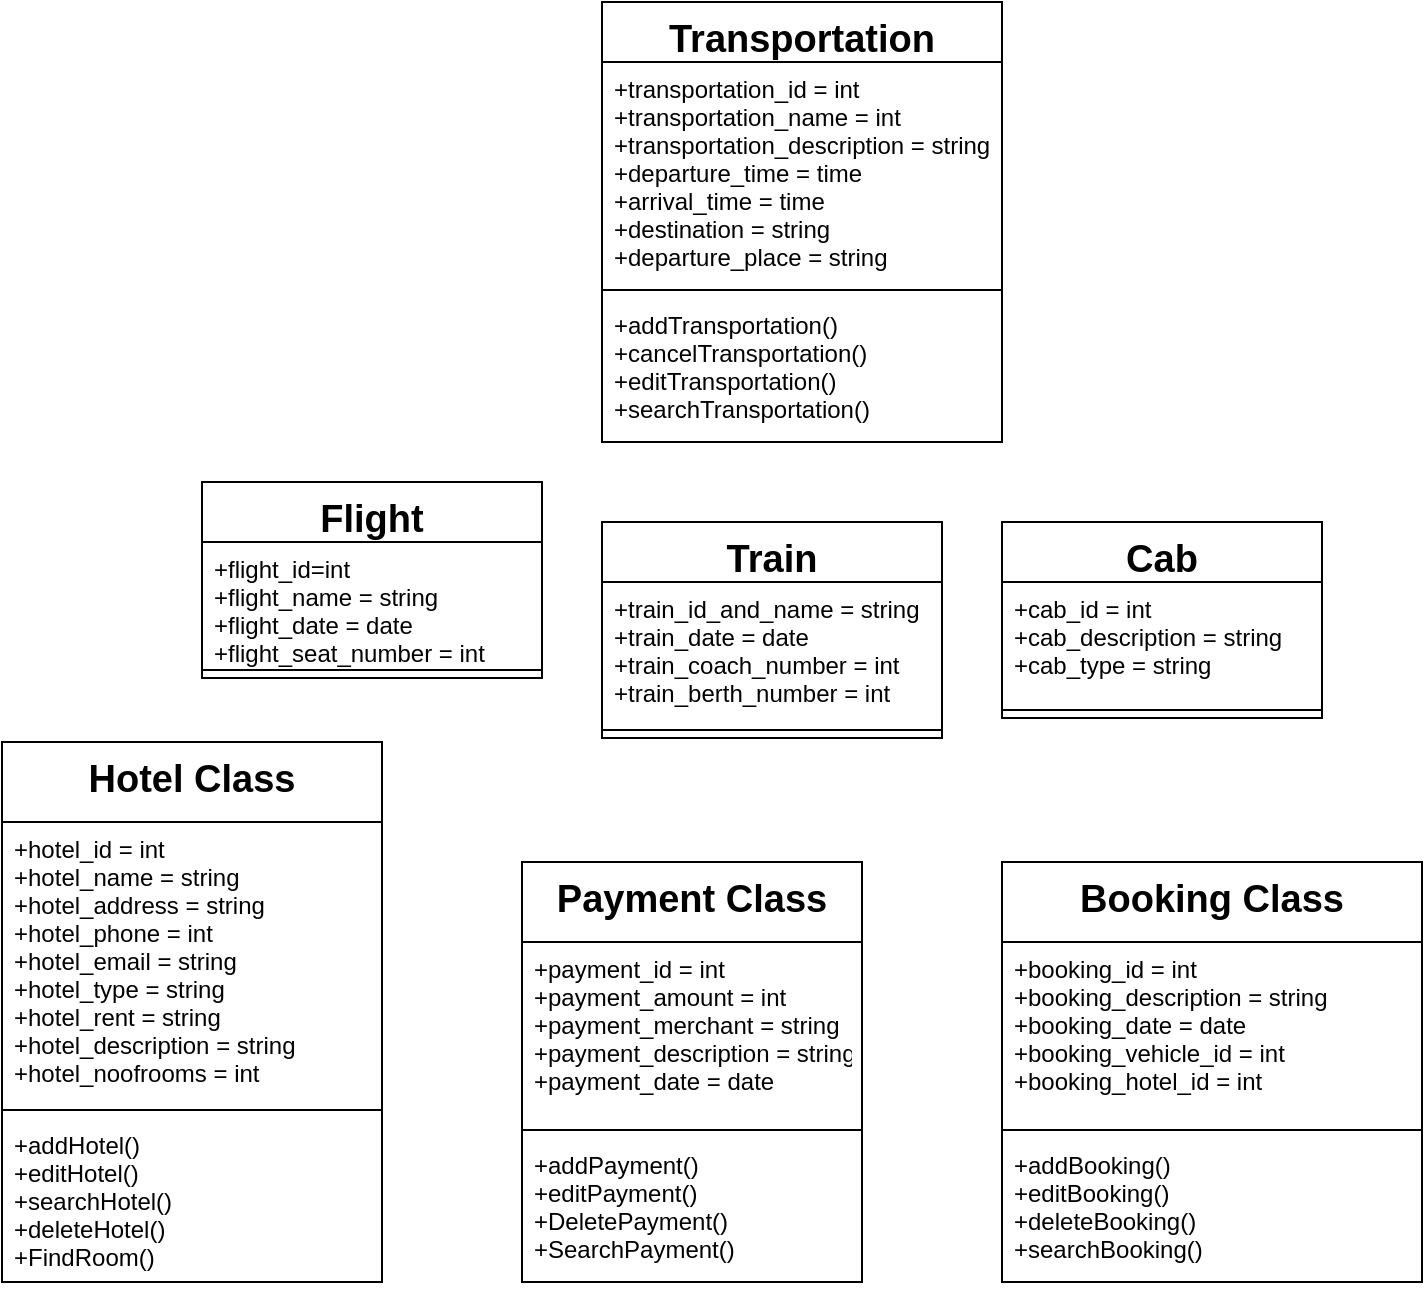 <mxfile version="13.10.4" type="github">
  <diagram id="C5RBs43oDa-KdzZeNtuy" name="Page-1">
    <mxGraphModel dx="1034" dy="539" grid="1" gridSize="10" guides="1" tooltips="1" connect="1" arrows="1" fold="1" page="1" pageScale="1" pageWidth="827" pageHeight="1169" math="0" shadow="0">
      <root>
        <mxCell id="WIyWlLk6GJQsqaUBKTNV-0" />
        <mxCell id="WIyWlLk6GJQsqaUBKTNV-1" parent="WIyWlLk6GJQsqaUBKTNV-0" />
        <mxCell id="CnT8XC3Yh3xOQjfNWCCS-0" value="Hotel Class" style="swimlane;fontStyle=1;align=center;verticalAlign=top;childLayout=stackLayout;horizontal=1;startSize=40;horizontalStack=0;resizeParent=1;resizeParentMax=0;resizeLast=0;collapsible=1;marginBottom=0;fontSize=19;" vertex="1" parent="WIyWlLk6GJQsqaUBKTNV-1">
          <mxGeometry x="20" y="410" width="190" height="270" as="geometry">
            <mxRectangle x="80" y="330" width="100" height="26" as="alternateBounds" />
          </mxGeometry>
        </mxCell>
        <mxCell id="CnT8XC3Yh3xOQjfNWCCS-1" value="+hotel_id = int&#xa;+hotel_name = string&#xa;+hotel_address = string&#xa;+hotel_phone = int&#xa;+hotel_email = string&#xa;+hotel_type = string&#xa;+hotel_rent = string&#xa;+hotel_description = string&#xa;+hotel_noofrooms = int&#xa;&#xa;" style="text;strokeColor=none;fillColor=none;align=left;verticalAlign=top;spacingLeft=4;spacingRight=4;overflow=hidden;rotatable=0;points=[[0,0.5],[1,0.5]];portConstraint=eastwest;" vertex="1" parent="CnT8XC3Yh3xOQjfNWCCS-0">
          <mxGeometry y="40" width="190" height="140" as="geometry" />
        </mxCell>
        <mxCell id="CnT8XC3Yh3xOQjfNWCCS-2" value="" style="line;strokeWidth=1;fillColor=none;align=left;verticalAlign=middle;spacingTop=-1;spacingLeft=3;spacingRight=3;rotatable=0;labelPosition=right;points=[];portConstraint=eastwest;" vertex="1" parent="CnT8XC3Yh3xOQjfNWCCS-0">
          <mxGeometry y="180" width="190" height="8" as="geometry" />
        </mxCell>
        <mxCell id="CnT8XC3Yh3xOQjfNWCCS-3" value="+addHotel()&#xa;+editHotel()&#xa;+searchHotel()&#xa;+deleteHotel()&#xa;+FindRoom()&#xa;&#xa;&#xa;" style="text;strokeColor=none;fillColor=none;align=left;verticalAlign=top;spacingLeft=4;spacingRight=4;overflow=hidden;rotatable=0;points=[[0,0.5],[1,0.5]];portConstraint=eastwest;" vertex="1" parent="CnT8XC3Yh3xOQjfNWCCS-0">
          <mxGeometry y="188" width="190" height="82" as="geometry" />
        </mxCell>
        <mxCell id="CnT8XC3Yh3xOQjfNWCCS-5" value="Payment Class" style="swimlane;fontStyle=1;align=center;verticalAlign=top;childLayout=stackLayout;horizontal=1;startSize=40;horizontalStack=0;resizeParent=1;resizeParentMax=0;resizeLast=0;collapsible=1;marginBottom=0;fontSize=19;" vertex="1" parent="WIyWlLk6GJQsqaUBKTNV-1">
          <mxGeometry x="280" y="470" width="170" height="210" as="geometry" />
        </mxCell>
        <mxCell id="CnT8XC3Yh3xOQjfNWCCS-6" value="+payment_id = int&#xa;+payment_amount = int&#xa;+payment_merchant = string&#xa;+payment_description = string&#xa;+payment_date = date" style="text;strokeColor=none;fillColor=none;align=left;verticalAlign=top;spacingLeft=4;spacingRight=4;overflow=hidden;rotatable=0;points=[[0,0.5],[1,0.5]];portConstraint=eastwest;" vertex="1" parent="CnT8XC3Yh3xOQjfNWCCS-5">
          <mxGeometry y="40" width="170" height="90" as="geometry" />
        </mxCell>
        <mxCell id="CnT8XC3Yh3xOQjfNWCCS-7" value="" style="line;strokeWidth=1;fillColor=none;align=left;verticalAlign=middle;spacingTop=-1;spacingLeft=3;spacingRight=3;rotatable=0;labelPosition=right;points=[];portConstraint=eastwest;" vertex="1" parent="CnT8XC3Yh3xOQjfNWCCS-5">
          <mxGeometry y="130" width="170" height="8" as="geometry" />
        </mxCell>
        <mxCell id="CnT8XC3Yh3xOQjfNWCCS-8" value="+addPayment()&#xa;+editPayment()&#xa;+DeletePayment()&#xa;+SearchPayment()" style="text;strokeColor=none;fillColor=none;align=left;verticalAlign=top;spacingLeft=4;spacingRight=4;overflow=hidden;rotatable=0;points=[[0,0.5],[1,0.5]];portConstraint=eastwest;" vertex="1" parent="CnT8XC3Yh3xOQjfNWCCS-5">
          <mxGeometry y="138" width="170" height="72" as="geometry" />
        </mxCell>
        <mxCell id="CnT8XC3Yh3xOQjfNWCCS-13" value="Booking Class" style="swimlane;fontStyle=1;align=center;verticalAlign=top;childLayout=stackLayout;horizontal=1;startSize=40;horizontalStack=0;resizeParent=1;resizeParentMax=0;resizeLast=0;collapsible=1;marginBottom=0;fontSize=19;" vertex="1" parent="WIyWlLk6GJQsqaUBKTNV-1">
          <mxGeometry x="520" y="470" width="210" height="210" as="geometry" />
        </mxCell>
        <mxCell id="CnT8XC3Yh3xOQjfNWCCS-14" value="+booking_id = int&#xa;+booking_description = string&#xa;+booking_date = date&#xa;+booking_vehicle_id = int&#xa;+booking_hotel_id = int&#xa;" style="text;strokeColor=none;fillColor=none;align=left;verticalAlign=top;spacingLeft=4;spacingRight=4;overflow=hidden;rotatable=0;points=[[0,0.5],[1,0.5]];portConstraint=eastwest;" vertex="1" parent="CnT8XC3Yh3xOQjfNWCCS-13">
          <mxGeometry y="40" width="210" height="90" as="geometry" />
        </mxCell>
        <mxCell id="CnT8XC3Yh3xOQjfNWCCS-15" value="" style="line;strokeWidth=1;fillColor=none;align=left;verticalAlign=middle;spacingTop=-1;spacingLeft=3;spacingRight=3;rotatable=0;labelPosition=right;points=[];portConstraint=eastwest;" vertex="1" parent="CnT8XC3Yh3xOQjfNWCCS-13">
          <mxGeometry y="130" width="210" height="8" as="geometry" />
        </mxCell>
        <mxCell id="CnT8XC3Yh3xOQjfNWCCS-16" value="+addBooking()&#xa;+editBooking()&#xa;+deleteBooking()&#xa;+searchBooking()&#xa;" style="text;strokeColor=none;fillColor=none;align=left;verticalAlign=top;spacingLeft=4;spacingRight=4;overflow=hidden;rotatable=0;points=[[0,0.5],[1,0.5]];portConstraint=eastwest;" vertex="1" parent="CnT8XC3Yh3xOQjfNWCCS-13">
          <mxGeometry y="138" width="210" height="72" as="geometry" />
        </mxCell>
        <mxCell id="CnT8XC3Yh3xOQjfNWCCS-25" value="Flight" style="swimlane;fontStyle=1;align=center;verticalAlign=top;childLayout=stackLayout;horizontal=1;startSize=30;horizontalStack=0;resizeParent=1;resizeParentMax=0;resizeLast=0;collapsible=1;marginBottom=0;fontSize=19;" vertex="1" parent="WIyWlLk6GJQsqaUBKTNV-1">
          <mxGeometry x="120" y="280" width="170" height="98" as="geometry" />
        </mxCell>
        <mxCell id="CnT8XC3Yh3xOQjfNWCCS-26" value="+flight_id=int&#xa;+flight_name = string&#xa;+flight_date = date&#xa;+flight_seat_number = int&#xa;&#xa;&#xa;" style="text;strokeColor=none;fillColor=none;align=left;verticalAlign=top;spacingLeft=4;spacingRight=4;overflow=hidden;rotatable=0;points=[[0,0.5],[1,0.5]];portConstraint=eastwest;" vertex="1" parent="CnT8XC3Yh3xOQjfNWCCS-25">
          <mxGeometry y="30" width="170" height="60" as="geometry" />
        </mxCell>
        <mxCell id="CnT8XC3Yh3xOQjfNWCCS-27" value="" style="line;strokeWidth=1;fillColor=none;align=left;verticalAlign=middle;spacingTop=-1;spacingLeft=3;spacingRight=3;rotatable=0;labelPosition=right;points=[];portConstraint=eastwest;" vertex="1" parent="CnT8XC3Yh3xOQjfNWCCS-25">
          <mxGeometry y="90" width="170" height="8" as="geometry" />
        </mxCell>
        <mxCell id="CnT8XC3Yh3xOQjfNWCCS-30" value="Train" style="swimlane;fontStyle=1;align=center;verticalAlign=top;childLayout=stackLayout;horizontal=1;startSize=30;horizontalStack=0;resizeParent=1;resizeParentMax=0;resizeLast=0;collapsible=1;marginBottom=0;fontSize=19;" vertex="1" parent="WIyWlLk6GJQsqaUBKTNV-1">
          <mxGeometry x="320" y="300" width="170" height="108" as="geometry" />
        </mxCell>
        <mxCell id="CnT8XC3Yh3xOQjfNWCCS-31" value="+train_id_and_name = string&#xa;+train_date = date&#xa;+train_coach_number = int&#xa;+train_berth_number = int&#xa;&#xa;" style="text;strokeColor=none;fillColor=none;align=left;verticalAlign=top;spacingLeft=4;spacingRight=4;overflow=hidden;rotatable=0;points=[[0,0.5],[1,0.5]];portConstraint=eastwest;" vertex="1" parent="CnT8XC3Yh3xOQjfNWCCS-30">
          <mxGeometry y="30" width="170" height="70" as="geometry" />
        </mxCell>
        <mxCell id="CnT8XC3Yh3xOQjfNWCCS-32" value="" style="line;strokeWidth=1;fillColor=none;align=left;verticalAlign=middle;spacingTop=-1;spacingLeft=3;spacingRight=3;rotatable=0;labelPosition=right;points=[];portConstraint=eastwest;" vertex="1" parent="CnT8XC3Yh3xOQjfNWCCS-30">
          <mxGeometry y="100" width="170" height="8" as="geometry" />
        </mxCell>
        <mxCell id="CnT8XC3Yh3xOQjfNWCCS-37" value="Transportation" style="swimlane;fontStyle=1;align=center;verticalAlign=top;childLayout=stackLayout;horizontal=1;startSize=30;horizontalStack=0;resizeParent=1;resizeParentMax=0;resizeLast=0;collapsible=1;marginBottom=0;fontSize=19;" vertex="1" parent="WIyWlLk6GJQsqaUBKTNV-1">
          <mxGeometry x="320" y="40" width="200" height="220" as="geometry" />
        </mxCell>
        <mxCell id="CnT8XC3Yh3xOQjfNWCCS-38" value="+transportation_id = int&#xa;+transportation_name = int&#xa;+transportation_description = string&#xa;+departure_time = time&#xa;+arrival_time = time&#xa;+destination = string&#xa;+departure_place = string" style="text;strokeColor=none;fillColor=none;align=left;verticalAlign=top;spacingLeft=4;spacingRight=4;overflow=hidden;rotatable=0;points=[[0,0.5],[1,0.5]];portConstraint=eastwest;" vertex="1" parent="CnT8XC3Yh3xOQjfNWCCS-37">
          <mxGeometry y="30" width="200" height="110" as="geometry" />
        </mxCell>
        <mxCell id="CnT8XC3Yh3xOQjfNWCCS-39" value="" style="line;strokeWidth=1;fillColor=none;align=left;verticalAlign=middle;spacingTop=-1;spacingLeft=3;spacingRight=3;rotatable=0;labelPosition=right;points=[];portConstraint=eastwest;" vertex="1" parent="CnT8XC3Yh3xOQjfNWCCS-37">
          <mxGeometry y="140" width="200" height="8" as="geometry" />
        </mxCell>
        <mxCell id="CnT8XC3Yh3xOQjfNWCCS-40" value="+addTransportation()&#xa;+cancelTransportation()&#xa;+editTransportation()&#xa;+searchTransportation()&#xa;" style="text;strokeColor=none;fillColor=none;align=left;verticalAlign=top;spacingLeft=4;spacingRight=4;overflow=hidden;rotatable=0;points=[[0,0.5],[1,0.5]];portConstraint=eastwest;" vertex="1" parent="CnT8XC3Yh3xOQjfNWCCS-37">
          <mxGeometry y="148" width="200" height="72" as="geometry" />
        </mxCell>
        <mxCell id="CnT8XC3Yh3xOQjfNWCCS-41" value="Cab" style="swimlane;fontStyle=1;align=center;verticalAlign=top;childLayout=stackLayout;horizontal=1;startSize=30;horizontalStack=0;resizeParent=1;resizeParentMax=0;resizeLast=0;collapsible=1;marginBottom=0;fontSize=19;" vertex="1" parent="WIyWlLk6GJQsqaUBKTNV-1">
          <mxGeometry x="520" y="300" width="160" height="98" as="geometry" />
        </mxCell>
        <mxCell id="CnT8XC3Yh3xOQjfNWCCS-42" value="+cab_id = int&#xa;+cab_description = string &#xa;+cab_type = string " style="text;strokeColor=none;fillColor=none;align=left;verticalAlign=top;spacingLeft=4;spacingRight=4;overflow=hidden;rotatable=0;points=[[0,0.5],[1,0.5]];portConstraint=eastwest;" vertex="1" parent="CnT8XC3Yh3xOQjfNWCCS-41">
          <mxGeometry y="30" width="160" height="60" as="geometry" />
        </mxCell>
        <mxCell id="CnT8XC3Yh3xOQjfNWCCS-43" value="" style="line;strokeWidth=1;fillColor=none;align=left;verticalAlign=middle;spacingTop=-1;spacingLeft=3;spacingRight=3;rotatable=0;labelPosition=right;points=[];portConstraint=eastwest;" vertex="1" parent="CnT8XC3Yh3xOQjfNWCCS-41">
          <mxGeometry y="90" width="160" height="8" as="geometry" />
        </mxCell>
      </root>
    </mxGraphModel>
  </diagram>
</mxfile>
